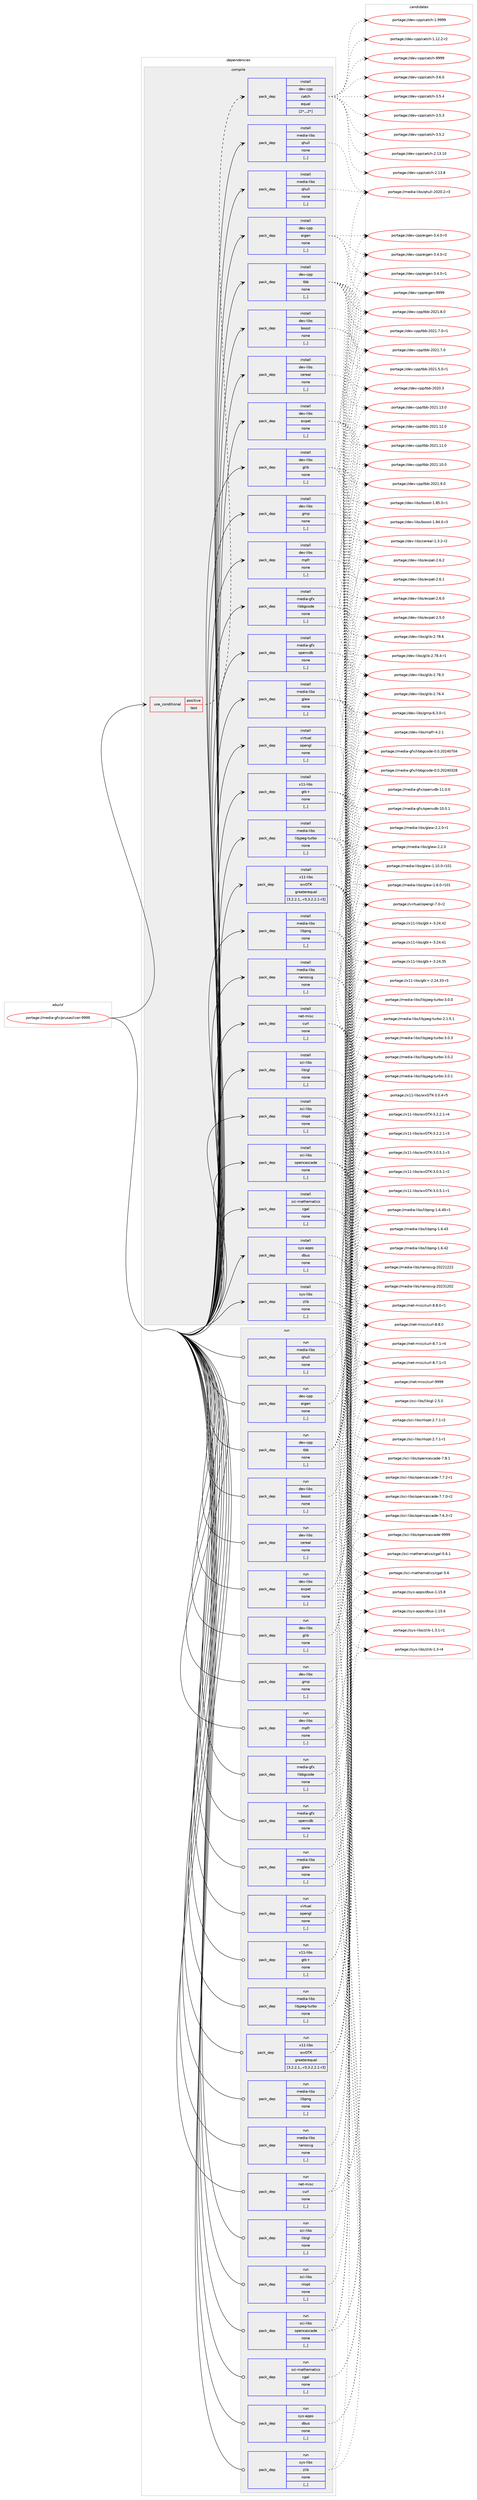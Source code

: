 digraph prolog {

# *************
# Graph options
# *************

newrank=true;
concentrate=true;
compound=true;
graph [rankdir=LR,fontname=Helvetica,fontsize=10,ranksep=1.5];#, ranksep=2.5, nodesep=0.2];
edge  [arrowhead=vee];
node  [fontname=Helvetica,fontsize=10];

# **********
# The ebuild
# **********

subgraph cluster_leftcol {
color=gray;
label=<<i>ebuild</i>>;
id [label="portage://media-gfx/prusaslicer-9999", color=red, width=4, href="../media-gfx/prusaslicer-9999.svg"];
}

# ****************
# The dependencies
# ****************

subgraph cluster_midcol {
color=gray;
label=<<i>dependencies</i>>;
subgraph cluster_compile {
fillcolor="#eeeeee";
style=filled;
label=<<i>compile</i>>;
subgraph cond73781 {
dependency292882 [label=<<TABLE BORDER="0" CELLBORDER="1" CELLSPACING="0" CELLPADDING="4"><TR><TD ROWSPAN="3" CELLPADDING="10">use_conditional</TD></TR><TR><TD>positive</TD></TR><TR><TD>test</TD></TR></TABLE>>, shape=none, color=red];
subgraph pack216727 {
dependency292883 [label=<<TABLE BORDER="0" CELLBORDER="1" CELLSPACING="0" CELLPADDING="4" WIDTH="220"><TR><TD ROWSPAN="6" CELLPADDING="30">pack_dep</TD></TR><TR><TD WIDTH="110">install</TD></TR><TR><TD>dev-cpp</TD></TR><TR><TD>catch</TD></TR><TR><TD>equal</TD></TR><TR><TD>[2*,,,2*]</TD></TR></TABLE>>, shape=none, color=blue];
}
dependency292882:e -> dependency292883:w [weight=20,style="dashed",arrowhead="vee"];
}
id:e -> dependency292882:w [weight=20,style="solid",arrowhead="vee"];
subgraph pack216728 {
dependency292884 [label=<<TABLE BORDER="0" CELLBORDER="1" CELLSPACING="0" CELLPADDING="4" WIDTH="220"><TR><TD ROWSPAN="6" CELLPADDING="30">pack_dep</TD></TR><TR><TD WIDTH="110">install</TD></TR><TR><TD>dev-cpp</TD></TR><TR><TD>eigen</TD></TR><TR><TD>none</TD></TR><TR><TD>[,,]</TD></TR></TABLE>>, shape=none, color=blue];
}
id:e -> dependency292884:w [weight=20,style="solid",arrowhead="vee"];
subgraph pack216729 {
dependency292885 [label=<<TABLE BORDER="0" CELLBORDER="1" CELLSPACING="0" CELLPADDING="4" WIDTH="220"><TR><TD ROWSPAN="6" CELLPADDING="30">pack_dep</TD></TR><TR><TD WIDTH="110">install</TD></TR><TR><TD>dev-cpp</TD></TR><TR><TD>tbb</TD></TR><TR><TD>none</TD></TR><TR><TD>[,,]</TD></TR></TABLE>>, shape=none, color=blue];
}
id:e -> dependency292885:w [weight=20,style="solid",arrowhead="vee"];
subgraph pack216730 {
dependency292886 [label=<<TABLE BORDER="0" CELLBORDER="1" CELLSPACING="0" CELLPADDING="4" WIDTH="220"><TR><TD ROWSPAN="6" CELLPADDING="30">pack_dep</TD></TR><TR><TD WIDTH="110">install</TD></TR><TR><TD>dev-libs</TD></TR><TR><TD>boost</TD></TR><TR><TD>none</TD></TR><TR><TD>[,,]</TD></TR></TABLE>>, shape=none, color=blue];
}
id:e -> dependency292886:w [weight=20,style="solid",arrowhead="vee"];
subgraph pack216731 {
dependency292887 [label=<<TABLE BORDER="0" CELLBORDER="1" CELLSPACING="0" CELLPADDING="4" WIDTH="220"><TR><TD ROWSPAN="6" CELLPADDING="30">pack_dep</TD></TR><TR><TD WIDTH="110">install</TD></TR><TR><TD>dev-libs</TD></TR><TR><TD>cereal</TD></TR><TR><TD>none</TD></TR><TR><TD>[,,]</TD></TR></TABLE>>, shape=none, color=blue];
}
id:e -> dependency292887:w [weight=20,style="solid",arrowhead="vee"];
subgraph pack216732 {
dependency292888 [label=<<TABLE BORDER="0" CELLBORDER="1" CELLSPACING="0" CELLPADDING="4" WIDTH="220"><TR><TD ROWSPAN="6" CELLPADDING="30">pack_dep</TD></TR><TR><TD WIDTH="110">install</TD></TR><TR><TD>dev-libs</TD></TR><TR><TD>expat</TD></TR><TR><TD>none</TD></TR><TR><TD>[,,]</TD></TR></TABLE>>, shape=none, color=blue];
}
id:e -> dependency292888:w [weight=20,style="solid",arrowhead="vee"];
subgraph pack216733 {
dependency292889 [label=<<TABLE BORDER="0" CELLBORDER="1" CELLSPACING="0" CELLPADDING="4" WIDTH="220"><TR><TD ROWSPAN="6" CELLPADDING="30">pack_dep</TD></TR><TR><TD WIDTH="110">install</TD></TR><TR><TD>dev-libs</TD></TR><TR><TD>glib</TD></TR><TR><TD>none</TD></TR><TR><TD>[,,]</TD></TR></TABLE>>, shape=none, color=blue];
}
id:e -> dependency292889:w [weight=20,style="solid",arrowhead="vee"];
subgraph pack216734 {
dependency292890 [label=<<TABLE BORDER="0" CELLBORDER="1" CELLSPACING="0" CELLPADDING="4" WIDTH="220"><TR><TD ROWSPAN="6" CELLPADDING="30">pack_dep</TD></TR><TR><TD WIDTH="110">install</TD></TR><TR><TD>dev-libs</TD></TR><TR><TD>gmp</TD></TR><TR><TD>none</TD></TR><TR><TD>[,,]</TD></TR></TABLE>>, shape=none, color=blue];
}
id:e -> dependency292890:w [weight=20,style="solid",arrowhead="vee"];
subgraph pack216735 {
dependency292891 [label=<<TABLE BORDER="0" CELLBORDER="1" CELLSPACING="0" CELLPADDING="4" WIDTH="220"><TR><TD ROWSPAN="6" CELLPADDING="30">pack_dep</TD></TR><TR><TD WIDTH="110">install</TD></TR><TR><TD>dev-libs</TD></TR><TR><TD>mpfr</TD></TR><TR><TD>none</TD></TR><TR><TD>[,,]</TD></TR></TABLE>>, shape=none, color=blue];
}
id:e -> dependency292891:w [weight=20,style="solid",arrowhead="vee"];
subgraph pack216736 {
dependency292892 [label=<<TABLE BORDER="0" CELLBORDER="1" CELLSPACING="0" CELLPADDING="4" WIDTH="220"><TR><TD ROWSPAN="6" CELLPADDING="30">pack_dep</TD></TR><TR><TD WIDTH="110">install</TD></TR><TR><TD>media-gfx</TD></TR><TR><TD>libbgcode</TD></TR><TR><TD>none</TD></TR><TR><TD>[,,]</TD></TR></TABLE>>, shape=none, color=blue];
}
id:e -> dependency292892:w [weight=20,style="solid",arrowhead="vee"];
subgraph pack216737 {
dependency292893 [label=<<TABLE BORDER="0" CELLBORDER="1" CELLSPACING="0" CELLPADDING="4" WIDTH="220"><TR><TD ROWSPAN="6" CELLPADDING="30">pack_dep</TD></TR><TR><TD WIDTH="110">install</TD></TR><TR><TD>media-gfx</TD></TR><TR><TD>openvdb</TD></TR><TR><TD>none</TD></TR><TR><TD>[,,]</TD></TR></TABLE>>, shape=none, color=blue];
}
id:e -> dependency292893:w [weight=20,style="solid",arrowhead="vee"];
subgraph pack216738 {
dependency292894 [label=<<TABLE BORDER="0" CELLBORDER="1" CELLSPACING="0" CELLPADDING="4" WIDTH="220"><TR><TD ROWSPAN="6" CELLPADDING="30">pack_dep</TD></TR><TR><TD WIDTH="110">install</TD></TR><TR><TD>media-libs</TD></TR><TR><TD>glew</TD></TR><TR><TD>none</TD></TR><TR><TD>[,,]</TD></TR></TABLE>>, shape=none, color=blue];
}
id:e -> dependency292894:w [weight=20,style="solid",arrowhead="vee"];
subgraph pack216739 {
dependency292895 [label=<<TABLE BORDER="0" CELLBORDER="1" CELLSPACING="0" CELLPADDING="4" WIDTH="220"><TR><TD ROWSPAN="6" CELLPADDING="30">pack_dep</TD></TR><TR><TD WIDTH="110">install</TD></TR><TR><TD>media-libs</TD></TR><TR><TD>libjpeg-turbo</TD></TR><TR><TD>none</TD></TR><TR><TD>[,,]</TD></TR></TABLE>>, shape=none, color=blue];
}
id:e -> dependency292895:w [weight=20,style="solid",arrowhead="vee"];
subgraph pack216740 {
dependency292896 [label=<<TABLE BORDER="0" CELLBORDER="1" CELLSPACING="0" CELLPADDING="4" WIDTH="220"><TR><TD ROWSPAN="6" CELLPADDING="30">pack_dep</TD></TR><TR><TD WIDTH="110">install</TD></TR><TR><TD>media-libs</TD></TR><TR><TD>libpng</TD></TR><TR><TD>none</TD></TR><TR><TD>[,,]</TD></TR></TABLE>>, shape=none, color=blue];
}
id:e -> dependency292896:w [weight=20,style="solid",arrowhead="vee"];
subgraph pack216741 {
dependency292897 [label=<<TABLE BORDER="0" CELLBORDER="1" CELLSPACING="0" CELLPADDING="4" WIDTH="220"><TR><TD ROWSPAN="6" CELLPADDING="30">pack_dep</TD></TR><TR><TD WIDTH="110">install</TD></TR><TR><TD>media-libs</TD></TR><TR><TD>nanosvg</TD></TR><TR><TD>none</TD></TR><TR><TD>[,,]</TD></TR></TABLE>>, shape=none, color=blue];
}
id:e -> dependency292897:w [weight=20,style="solid",arrowhead="vee"];
subgraph pack216742 {
dependency292898 [label=<<TABLE BORDER="0" CELLBORDER="1" CELLSPACING="0" CELLPADDING="4" WIDTH="220"><TR><TD ROWSPAN="6" CELLPADDING="30">pack_dep</TD></TR><TR><TD WIDTH="110">install</TD></TR><TR><TD>media-libs</TD></TR><TR><TD>qhull</TD></TR><TR><TD>none</TD></TR><TR><TD>[,,]</TD></TR></TABLE>>, shape=none, color=blue];
}
id:e -> dependency292898:w [weight=20,style="solid",arrowhead="vee"];
subgraph pack216743 {
dependency292899 [label=<<TABLE BORDER="0" CELLBORDER="1" CELLSPACING="0" CELLPADDING="4" WIDTH="220"><TR><TD ROWSPAN="6" CELLPADDING="30">pack_dep</TD></TR><TR><TD WIDTH="110">install</TD></TR><TR><TD>media-libs</TD></TR><TR><TD>qhull</TD></TR><TR><TD>none</TD></TR><TR><TD>[,,]</TD></TR></TABLE>>, shape=none, color=blue];
}
id:e -> dependency292899:w [weight=20,style="solid",arrowhead="vee"];
subgraph pack216744 {
dependency292900 [label=<<TABLE BORDER="0" CELLBORDER="1" CELLSPACING="0" CELLPADDING="4" WIDTH="220"><TR><TD ROWSPAN="6" CELLPADDING="30">pack_dep</TD></TR><TR><TD WIDTH="110">install</TD></TR><TR><TD>net-misc</TD></TR><TR><TD>curl</TD></TR><TR><TD>none</TD></TR><TR><TD>[,,]</TD></TR></TABLE>>, shape=none, color=blue];
}
id:e -> dependency292900:w [weight=20,style="solid",arrowhead="vee"];
subgraph pack216745 {
dependency292901 [label=<<TABLE BORDER="0" CELLBORDER="1" CELLSPACING="0" CELLPADDING="4" WIDTH="220"><TR><TD ROWSPAN="6" CELLPADDING="30">pack_dep</TD></TR><TR><TD WIDTH="110">install</TD></TR><TR><TD>sci-libs</TD></TR><TR><TD>libigl</TD></TR><TR><TD>none</TD></TR><TR><TD>[,,]</TD></TR></TABLE>>, shape=none, color=blue];
}
id:e -> dependency292901:w [weight=20,style="solid",arrowhead="vee"];
subgraph pack216746 {
dependency292902 [label=<<TABLE BORDER="0" CELLBORDER="1" CELLSPACING="0" CELLPADDING="4" WIDTH="220"><TR><TD ROWSPAN="6" CELLPADDING="30">pack_dep</TD></TR><TR><TD WIDTH="110">install</TD></TR><TR><TD>sci-libs</TD></TR><TR><TD>nlopt</TD></TR><TR><TD>none</TD></TR><TR><TD>[,,]</TD></TR></TABLE>>, shape=none, color=blue];
}
id:e -> dependency292902:w [weight=20,style="solid",arrowhead="vee"];
subgraph pack216747 {
dependency292903 [label=<<TABLE BORDER="0" CELLBORDER="1" CELLSPACING="0" CELLPADDING="4" WIDTH="220"><TR><TD ROWSPAN="6" CELLPADDING="30">pack_dep</TD></TR><TR><TD WIDTH="110">install</TD></TR><TR><TD>sci-libs</TD></TR><TR><TD>opencascade</TD></TR><TR><TD>none</TD></TR><TR><TD>[,,]</TD></TR></TABLE>>, shape=none, color=blue];
}
id:e -> dependency292903:w [weight=20,style="solid",arrowhead="vee"];
subgraph pack216748 {
dependency292904 [label=<<TABLE BORDER="0" CELLBORDER="1" CELLSPACING="0" CELLPADDING="4" WIDTH="220"><TR><TD ROWSPAN="6" CELLPADDING="30">pack_dep</TD></TR><TR><TD WIDTH="110">install</TD></TR><TR><TD>sci-mathematics</TD></TR><TR><TD>cgal</TD></TR><TR><TD>none</TD></TR><TR><TD>[,,]</TD></TR></TABLE>>, shape=none, color=blue];
}
id:e -> dependency292904:w [weight=20,style="solid",arrowhead="vee"];
subgraph pack216749 {
dependency292905 [label=<<TABLE BORDER="0" CELLBORDER="1" CELLSPACING="0" CELLPADDING="4" WIDTH="220"><TR><TD ROWSPAN="6" CELLPADDING="30">pack_dep</TD></TR><TR><TD WIDTH="110">install</TD></TR><TR><TD>sys-apps</TD></TR><TR><TD>dbus</TD></TR><TR><TD>none</TD></TR><TR><TD>[,,]</TD></TR></TABLE>>, shape=none, color=blue];
}
id:e -> dependency292905:w [weight=20,style="solid",arrowhead="vee"];
subgraph pack216750 {
dependency292906 [label=<<TABLE BORDER="0" CELLBORDER="1" CELLSPACING="0" CELLPADDING="4" WIDTH="220"><TR><TD ROWSPAN="6" CELLPADDING="30">pack_dep</TD></TR><TR><TD WIDTH="110">install</TD></TR><TR><TD>sys-libs</TD></TR><TR><TD>zlib</TD></TR><TR><TD>none</TD></TR><TR><TD>[,,]</TD></TR></TABLE>>, shape=none, color=blue];
}
id:e -> dependency292906:w [weight=20,style="solid",arrowhead="vee"];
subgraph pack216751 {
dependency292907 [label=<<TABLE BORDER="0" CELLBORDER="1" CELLSPACING="0" CELLPADDING="4" WIDTH="220"><TR><TD ROWSPAN="6" CELLPADDING="30">pack_dep</TD></TR><TR><TD WIDTH="110">install</TD></TR><TR><TD>virtual</TD></TR><TR><TD>opengl</TD></TR><TR><TD>none</TD></TR><TR><TD>[,,]</TD></TR></TABLE>>, shape=none, color=blue];
}
id:e -> dependency292907:w [weight=20,style="solid",arrowhead="vee"];
subgraph pack216752 {
dependency292908 [label=<<TABLE BORDER="0" CELLBORDER="1" CELLSPACING="0" CELLPADDING="4" WIDTH="220"><TR><TD ROWSPAN="6" CELLPADDING="30">pack_dep</TD></TR><TR><TD WIDTH="110">install</TD></TR><TR><TD>x11-libs</TD></TR><TR><TD>gtk+</TD></TR><TR><TD>none</TD></TR><TR><TD>[,,]</TD></TR></TABLE>>, shape=none, color=blue];
}
id:e -> dependency292908:w [weight=20,style="solid",arrowhead="vee"];
subgraph pack216753 {
dependency292909 [label=<<TABLE BORDER="0" CELLBORDER="1" CELLSPACING="0" CELLPADDING="4" WIDTH="220"><TR><TD ROWSPAN="6" CELLPADDING="30">pack_dep</TD></TR><TR><TD WIDTH="110">install</TD></TR><TR><TD>x11-libs</TD></TR><TR><TD>wxGTK</TD></TR><TR><TD>greaterequal</TD></TR><TR><TD>[3.2.2.1,,-r3,3.2.2.1-r3]</TD></TR></TABLE>>, shape=none, color=blue];
}
id:e -> dependency292909:w [weight=20,style="solid",arrowhead="vee"];
}
subgraph cluster_compileandrun {
fillcolor="#eeeeee";
style=filled;
label=<<i>compile and run</i>>;
}
subgraph cluster_run {
fillcolor="#eeeeee";
style=filled;
label=<<i>run</i>>;
subgraph pack216754 {
dependency292910 [label=<<TABLE BORDER="0" CELLBORDER="1" CELLSPACING="0" CELLPADDING="4" WIDTH="220"><TR><TD ROWSPAN="6" CELLPADDING="30">pack_dep</TD></TR><TR><TD WIDTH="110">run</TD></TR><TR><TD>dev-cpp</TD></TR><TR><TD>eigen</TD></TR><TR><TD>none</TD></TR><TR><TD>[,,]</TD></TR></TABLE>>, shape=none, color=blue];
}
id:e -> dependency292910:w [weight=20,style="solid",arrowhead="odot"];
subgraph pack216755 {
dependency292911 [label=<<TABLE BORDER="0" CELLBORDER="1" CELLSPACING="0" CELLPADDING="4" WIDTH="220"><TR><TD ROWSPAN="6" CELLPADDING="30">pack_dep</TD></TR><TR><TD WIDTH="110">run</TD></TR><TR><TD>dev-cpp</TD></TR><TR><TD>tbb</TD></TR><TR><TD>none</TD></TR><TR><TD>[,,]</TD></TR></TABLE>>, shape=none, color=blue];
}
id:e -> dependency292911:w [weight=20,style="solid",arrowhead="odot"];
subgraph pack216756 {
dependency292912 [label=<<TABLE BORDER="0" CELLBORDER="1" CELLSPACING="0" CELLPADDING="4" WIDTH="220"><TR><TD ROWSPAN="6" CELLPADDING="30">pack_dep</TD></TR><TR><TD WIDTH="110">run</TD></TR><TR><TD>dev-libs</TD></TR><TR><TD>boost</TD></TR><TR><TD>none</TD></TR><TR><TD>[,,]</TD></TR></TABLE>>, shape=none, color=blue];
}
id:e -> dependency292912:w [weight=20,style="solid",arrowhead="odot"];
subgraph pack216757 {
dependency292913 [label=<<TABLE BORDER="0" CELLBORDER="1" CELLSPACING="0" CELLPADDING="4" WIDTH="220"><TR><TD ROWSPAN="6" CELLPADDING="30">pack_dep</TD></TR><TR><TD WIDTH="110">run</TD></TR><TR><TD>dev-libs</TD></TR><TR><TD>cereal</TD></TR><TR><TD>none</TD></TR><TR><TD>[,,]</TD></TR></TABLE>>, shape=none, color=blue];
}
id:e -> dependency292913:w [weight=20,style="solid",arrowhead="odot"];
subgraph pack216758 {
dependency292914 [label=<<TABLE BORDER="0" CELLBORDER="1" CELLSPACING="0" CELLPADDING="4" WIDTH="220"><TR><TD ROWSPAN="6" CELLPADDING="30">pack_dep</TD></TR><TR><TD WIDTH="110">run</TD></TR><TR><TD>dev-libs</TD></TR><TR><TD>expat</TD></TR><TR><TD>none</TD></TR><TR><TD>[,,]</TD></TR></TABLE>>, shape=none, color=blue];
}
id:e -> dependency292914:w [weight=20,style="solid",arrowhead="odot"];
subgraph pack216759 {
dependency292915 [label=<<TABLE BORDER="0" CELLBORDER="1" CELLSPACING="0" CELLPADDING="4" WIDTH="220"><TR><TD ROWSPAN="6" CELLPADDING="30">pack_dep</TD></TR><TR><TD WIDTH="110">run</TD></TR><TR><TD>dev-libs</TD></TR><TR><TD>glib</TD></TR><TR><TD>none</TD></TR><TR><TD>[,,]</TD></TR></TABLE>>, shape=none, color=blue];
}
id:e -> dependency292915:w [weight=20,style="solid",arrowhead="odot"];
subgraph pack216760 {
dependency292916 [label=<<TABLE BORDER="0" CELLBORDER="1" CELLSPACING="0" CELLPADDING="4" WIDTH="220"><TR><TD ROWSPAN="6" CELLPADDING="30">pack_dep</TD></TR><TR><TD WIDTH="110">run</TD></TR><TR><TD>dev-libs</TD></TR><TR><TD>gmp</TD></TR><TR><TD>none</TD></TR><TR><TD>[,,]</TD></TR></TABLE>>, shape=none, color=blue];
}
id:e -> dependency292916:w [weight=20,style="solid",arrowhead="odot"];
subgraph pack216761 {
dependency292917 [label=<<TABLE BORDER="0" CELLBORDER="1" CELLSPACING="0" CELLPADDING="4" WIDTH="220"><TR><TD ROWSPAN="6" CELLPADDING="30">pack_dep</TD></TR><TR><TD WIDTH="110">run</TD></TR><TR><TD>dev-libs</TD></TR><TR><TD>mpfr</TD></TR><TR><TD>none</TD></TR><TR><TD>[,,]</TD></TR></TABLE>>, shape=none, color=blue];
}
id:e -> dependency292917:w [weight=20,style="solid",arrowhead="odot"];
subgraph pack216762 {
dependency292918 [label=<<TABLE BORDER="0" CELLBORDER="1" CELLSPACING="0" CELLPADDING="4" WIDTH="220"><TR><TD ROWSPAN="6" CELLPADDING="30">pack_dep</TD></TR><TR><TD WIDTH="110">run</TD></TR><TR><TD>media-gfx</TD></TR><TR><TD>libbgcode</TD></TR><TR><TD>none</TD></TR><TR><TD>[,,]</TD></TR></TABLE>>, shape=none, color=blue];
}
id:e -> dependency292918:w [weight=20,style="solid",arrowhead="odot"];
subgraph pack216763 {
dependency292919 [label=<<TABLE BORDER="0" CELLBORDER="1" CELLSPACING="0" CELLPADDING="4" WIDTH="220"><TR><TD ROWSPAN="6" CELLPADDING="30">pack_dep</TD></TR><TR><TD WIDTH="110">run</TD></TR><TR><TD>media-gfx</TD></TR><TR><TD>openvdb</TD></TR><TR><TD>none</TD></TR><TR><TD>[,,]</TD></TR></TABLE>>, shape=none, color=blue];
}
id:e -> dependency292919:w [weight=20,style="solid",arrowhead="odot"];
subgraph pack216764 {
dependency292920 [label=<<TABLE BORDER="0" CELLBORDER="1" CELLSPACING="0" CELLPADDING="4" WIDTH="220"><TR><TD ROWSPAN="6" CELLPADDING="30">pack_dep</TD></TR><TR><TD WIDTH="110">run</TD></TR><TR><TD>media-libs</TD></TR><TR><TD>glew</TD></TR><TR><TD>none</TD></TR><TR><TD>[,,]</TD></TR></TABLE>>, shape=none, color=blue];
}
id:e -> dependency292920:w [weight=20,style="solid",arrowhead="odot"];
subgraph pack216765 {
dependency292921 [label=<<TABLE BORDER="0" CELLBORDER="1" CELLSPACING="0" CELLPADDING="4" WIDTH="220"><TR><TD ROWSPAN="6" CELLPADDING="30">pack_dep</TD></TR><TR><TD WIDTH="110">run</TD></TR><TR><TD>media-libs</TD></TR><TR><TD>libjpeg-turbo</TD></TR><TR><TD>none</TD></TR><TR><TD>[,,]</TD></TR></TABLE>>, shape=none, color=blue];
}
id:e -> dependency292921:w [weight=20,style="solid",arrowhead="odot"];
subgraph pack216766 {
dependency292922 [label=<<TABLE BORDER="0" CELLBORDER="1" CELLSPACING="0" CELLPADDING="4" WIDTH="220"><TR><TD ROWSPAN="6" CELLPADDING="30">pack_dep</TD></TR><TR><TD WIDTH="110">run</TD></TR><TR><TD>media-libs</TD></TR><TR><TD>libpng</TD></TR><TR><TD>none</TD></TR><TR><TD>[,,]</TD></TR></TABLE>>, shape=none, color=blue];
}
id:e -> dependency292922:w [weight=20,style="solid",arrowhead="odot"];
subgraph pack216767 {
dependency292923 [label=<<TABLE BORDER="0" CELLBORDER="1" CELLSPACING="0" CELLPADDING="4" WIDTH="220"><TR><TD ROWSPAN="6" CELLPADDING="30">pack_dep</TD></TR><TR><TD WIDTH="110">run</TD></TR><TR><TD>media-libs</TD></TR><TR><TD>nanosvg</TD></TR><TR><TD>none</TD></TR><TR><TD>[,,]</TD></TR></TABLE>>, shape=none, color=blue];
}
id:e -> dependency292923:w [weight=20,style="solid",arrowhead="odot"];
subgraph pack216768 {
dependency292924 [label=<<TABLE BORDER="0" CELLBORDER="1" CELLSPACING="0" CELLPADDING="4" WIDTH="220"><TR><TD ROWSPAN="6" CELLPADDING="30">pack_dep</TD></TR><TR><TD WIDTH="110">run</TD></TR><TR><TD>media-libs</TD></TR><TR><TD>qhull</TD></TR><TR><TD>none</TD></TR><TR><TD>[,,]</TD></TR></TABLE>>, shape=none, color=blue];
}
id:e -> dependency292924:w [weight=20,style="solid",arrowhead="odot"];
subgraph pack216769 {
dependency292925 [label=<<TABLE BORDER="0" CELLBORDER="1" CELLSPACING="0" CELLPADDING="4" WIDTH="220"><TR><TD ROWSPAN="6" CELLPADDING="30">pack_dep</TD></TR><TR><TD WIDTH="110">run</TD></TR><TR><TD>net-misc</TD></TR><TR><TD>curl</TD></TR><TR><TD>none</TD></TR><TR><TD>[,,]</TD></TR></TABLE>>, shape=none, color=blue];
}
id:e -> dependency292925:w [weight=20,style="solid",arrowhead="odot"];
subgraph pack216770 {
dependency292926 [label=<<TABLE BORDER="0" CELLBORDER="1" CELLSPACING="0" CELLPADDING="4" WIDTH="220"><TR><TD ROWSPAN="6" CELLPADDING="30">pack_dep</TD></TR><TR><TD WIDTH="110">run</TD></TR><TR><TD>sci-libs</TD></TR><TR><TD>libigl</TD></TR><TR><TD>none</TD></TR><TR><TD>[,,]</TD></TR></TABLE>>, shape=none, color=blue];
}
id:e -> dependency292926:w [weight=20,style="solid",arrowhead="odot"];
subgraph pack216771 {
dependency292927 [label=<<TABLE BORDER="0" CELLBORDER="1" CELLSPACING="0" CELLPADDING="4" WIDTH="220"><TR><TD ROWSPAN="6" CELLPADDING="30">pack_dep</TD></TR><TR><TD WIDTH="110">run</TD></TR><TR><TD>sci-libs</TD></TR><TR><TD>nlopt</TD></TR><TR><TD>none</TD></TR><TR><TD>[,,]</TD></TR></TABLE>>, shape=none, color=blue];
}
id:e -> dependency292927:w [weight=20,style="solid",arrowhead="odot"];
subgraph pack216772 {
dependency292928 [label=<<TABLE BORDER="0" CELLBORDER="1" CELLSPACING="0" CELLPADDING="4" WIDTH="220"><TR><TD ROWSPAN="6" CELLPADDING="30">pack_dep</TD></TR><TR><TD WIDTH="110">run</TD></TR><TR><TD>sci-libs</TD></TR><TR><TD>opencascade</TD></TR><TR><TD>none</TD></TR><TR><TD>[,,]</TD></TR></TABLE>>, shape=none, color=blue];
}
id:e -> dependency292928:w [weight=20,style="solid",arrowhead="odot"];
subgraph pack216773 {
dependency292929 [label=<<TABLE BORDER="0" CELLBORDER="1" CELLSPACING="0" CELLPADDING="4" WIDTH="220"><TR><TD ROWSPAN="6" CELLPADDING="30">pack_dep</TD></TR><TR><TD WIDTH="110">run</TD></TR><TR><TD>sci-mathematics</TD></TR><TR><TD>cgal</TD></TR><TR><TD>none</TD></TR><TR><TD>[,,]</TD></TR></TABLE>>, shape=none, color=blue];
}
id:e -> dependency292929:w [weight=20,style="solid",arrowhead="odot"];
subgraph pack216774 {
dependency292930 [label=<<TABLE BORDER="0" CELLBORDER="1" CELLSPACING="0" CELLPADDING="4" WIDTH="220"><TR><TD ROWSPAN="6" CELLPADDING="30">pack_dep</TD></TR><TR><TD WIDTH="110">run</TD></TR><TR><TD>sys-apps</TD></TR><TR><TD>dbus</TD></TR><TR><TD>none</TD></TR><TR><TD>[,,]</TD></TR></TABLE>>, shape=none, color=blue];
}
id:e -> dependency292930:w [weight=20,style="solid",arrowhead="odot"];
subgraph pack216775 {
dependency292931 [label=<<TABLE BORDER="0" CELLBORDER="1" CELLSPACING="0" CELLPADDING="4" WIDTH="220"><TR><TD ROWSPAN="6" CELLPADDING="30">pack_dep</TD></TR><TR><TD WIDTH="110">run</TD></TR><TR><TD>sys-libs</TD></TR><TR><TD>zlib</TD></TR><TR><TD>none</TD></TR><TR><TD>[,,]</TD></TR></TABLE>>, shape=none, color=blue];
}
id:e -> dependency292931:w [weight=20,style="solid",arrowhead="odot"];
subgraph pack216776 {
dependency292932 [label=<<TABLE BORDER="0" CELLBORDER="1" CELLSPACING="0" CELLPADDING="4" WIDTH="220"><TR><TD ROWSPAN="6" CELLPADDING="30">pack_dep</TD></TR><TR><TD WIDTH="110">run</TD></TR><TR><TD>virtual</TD></TR><TR><TD>opengl</TD></TR><TR><TD>none</TD></TR><TR><TD>[,,]</TD></TR></TABLE>>, shape=none, color=blue];
}
id:e -> dependency292932:w [weight=20,style="solid",arrowhead="odot"];
subgraph pack216777 {
dependency292933 [label=<<TABLE BORDER="0" CELLBORDER="1" CELLSPACING="0" CELLPADDING="4" WIDTH="220"><TR><TD ROWSPAN="6" CELLPADDING="30">pack_dep</TD></TR><TR><TD WIDTH="110">run</TD></TR><TR><TD>x11-libs</TD></TR><TR><TD>gtk+</TD></TR><TR><TD>none</TD></TR><TR><TD>[,,]</TD></TR></TABLE>>, shape=none, color=blue];
}
id:e -> dependency292933:w [weight=20,style="solid",arrowhead="odot"];
subgraph pack216778 {
dependency292934 [label=<<TABLE BORDER="0" CELLBORDER="1" CELLSPACING="0" CELLPADDING="4" WIDTH="220"><TR><TD ROWSPAN="6" CELLPADDING="30">pack_dep</TD></TR><TR><TD WIDTH="110">run</TD></TR><TR><TD>x11-libs</TD></TR><TR><TD>wxGTK</TD></TR><TR><TD>greaterequal</TD></TR><TR><TD>[3.2.2.1,,-r3,3.2.2.1-r3]</TD></TR></TABLE>>, shape=none, color=blue];
}
id:e -> dependency292934:w [weight=20,style="solid",arrowhead="odot"];
}
}

# **************
# The candidates
# **************

subgraph cluster_choices {
rank=same;
color=gray;
label=<<i>candidates</i>>;

subgraph choice216727 {
color=black;
nodesep=1;
choice1001011184599112112479997116991044557575757 [label="portage://dev-cpp/catch-9999", color=red, width=4,href="../dev-cpp/catch-9999.svg"];
choice100101118459911211247999711699104455146544648 [label="portage://dev-cpp/catch-3.6.0", color=red, width=4,href="../dev-cpp/catch-3.6.0.svg"];
choice100101118459911211247999711699104455146534652 [label="portage://dev-cpp/catch-3.5.4", color=red, width=4,href="../dev-cpp/catch-3.5.4.svg"];
choice100101118459911211247999711699104455146534651 [label="portage://dev-cpp/catch-3.5.3", color=red, width=4,href="../dev-cpp/catch-3.5.3.svg"];
choice100101118459911211247999711699104455146534650 [label="portage://dev-cpp/catch-3.5.2", color=red, width=4,href="../dev-cpp/catch-3.5.2.svg"];
choice1001011184599112112479997116991044550464951464948 [label="portage://dev-cpp/catch-2.13.10", color=red, width=4,href="../dev-cpp/catch-2.13.10.svg"];
choice10010111845991121124799971169910445504649514656 [label="portage://dev-cpp/catch-2.13.8", color=red, width=4,href="../dev-cpp/catch-2.13.8.svg"];
choice10010111845991121124799971169910445494657575757 [label="portage://dev-cpp/catch-1.9999", color=red, width=4,href="../dev-cpp/catch-1.9999.svg"];
choice100101118459911211247999711699104454946495046504511450 [label="portage://dev-cpp/catch-1.12.2-r2", color=red, width=4,href="../dev-cpp/catch-1.12.2-r2.svg"];
dependency292883:e -> choice1001011184599112112479997116991044557575757:w [style=dotted,weight="100"];
dependency292883:e -> choice100101118459911211247999711699104455146544648:w [style=dotted,weight="100"];
dependency292883:e -> choice100101118459911211247999711699104455146534652:w [style=dotted,weight="100"];
dependency292883:e -> choice100101118459911211247999711699104455146534651:w [style=dotted,weight="100"];
dependency292883:e -> choice100101118459911211247999711699104455146534650:w [style=dotted,weight="100"];
dependency292883:e -> choice1001011184599112112479997116991044550464951464948:w [style=dotted,weight="100"];
dependency292883:e -> choice10010111845991121124799971169910445504649514656:w [style=dotted,weight="100"];
dependency292883:e -> choice10010111845991121124799971169910445494657575757:w [style=dotted,weight="100"];
dependency292883:e -> choice100101118459911211247999711699104454946495046504511450:w [style=dotted,weight="100"];
}
subgraph choice216728 {
color=black;
nodesep=1;
choice1001011184599112112471011051031011104557575757 [label="portage://dev-cpp/eigen-9999", color=red, width=4,href="../dev-cpp/eigen-9999.svg"];
choice1001011184599112112471011051031011104551465246484511451 [label="portage://dev-cpp/eigen-3.4.0-r3", color=red, width=4,href="../dev-cpp/eigen-3.4.0-r3.svg"];
choice1001011184599112112471011051031011104551465246484511450 [label="portage://dev-cpp/eigen-3.4.0-r2", color=red, width=4,href="../dev-cpp/eigen-3.4.0-r2.svg"];
choice1001011184599112112471011051031011104551465246484511449 [label="portage://dev-cpp/eigen-3.4.0-r1", color=red, width=4,href="../dev-cpp/eigen-3.4.0-r1.svg"];
dependency292884:e -> choice1001011184599112112471011051031011104557575757:w [style=dotted,weight="100"];
dependency292884:e -> choice1001011184599112112471011051031011104551465246484511451:w [style=dotted,weight="100"];
dependency292884:e -> choice1001011184599112112471011051031011104551465246484511450:w [style=dotted,weight="100"];
dependency292884:e -> choice1001011184599112112471011051031011104551465246484511449:w [style=dotted,weight="100"];
}
subgraph choice216729 {
color=black;
nodesep=1;
choice100101118459911211247116989845504850494649514648 [label="portage://dev-cpp/tbb-2021.13.0", color=red, width=4,href="../dev-cpp/tbb-2021.13.0.svg"];
choice100101118459911211247116989845504850494649504648 [label="portage://dev-cpp/tbb-2021.12.0", color=red, width=4,href="../dev-cpp/tbb-2021.12.0.svg"];
choice100101118459911211247116989845504850494649494648 [label="portage://dev-cpp/tbb-2021.11.0", color=red, width=4,href="../dev-cpp/tbb-2021.11.0.svg"];
choice100101118459911211247116989845504850494649484648 [label="portage://dev-cpp/tbb-2021.10.0", color=red, width=4,href="../dev-cpp/tbb-2021.10.0.svg"];
choice1001011184599112112471169898455048504946574648 [label="portage://dev-cpp/tbb-2021.9.0", color=red, width=4,href="../dev-cpp/tbb-2021.9.0.svg"];
choice1001011184599112112471169898455048504946564648 [label="portage://dev-cpp/tbb-2021.8.0", color=red, width=4,href="../dev-cpp/tbb-2021.8.0.svg"];
choice10010111845991121124711698984550485049465546484511449 [label="portage://dev-cpp/tbb-2021.7.0-r1", color=red, width=4,href="../dev-cpp/tbb-2021.7.0-r1.svg"];
choice1001011184599112112471169898455048504946554648 [label="portage://dev-cpp/tbb-2021.7.0", color=red, width=4,href="../dev-cpp/tbb-2021.7.0.svg"];
choice10010111845991121124711698984550485049465346484511449 [label="portage://dev-cpp/tbb-2021.5.0-r1", color=red, width=4,href="../dev-cpp/tbb-2021.5.0-r1.svg"];
choice100101118459911211247116989845504850484651 [label="portage://dev-cpp/tbb-2020.3", color=red, width=4,href="../dev-cpp/tbb-2020.3.svg"];
dependency292885:e -> choice100101118459911211247116989845504850494649514648:w [style=dotted,weight="100"];
dependency292885:e -> choice100101118459911211247116989845504850494649504648:w [style=dotted,weight="100"];
dependency292885:e -> choice100101118459911211247116989845504850494649494648:w [style=dotted,weight="100"];
dependency292885:e -> choice100101118459911211247116989845504850494649484648:w [style=dotted,weight="100"];
dependency292885:e -> choice1001011184599112112471169898455048504946574648:w [style=dotted,weight="100"];
dependency292885:e -> choice1001011184599112112471169898455048504946564648:w [style=dotted,weight="100"];
dependency292885:e -> choice10010111845991121124711698984550485049465546484511449:w [style=dotted,weight="100"];
dependency292885:e -> choice1001011184599112112471169898455048504946554648:w [style=dotted,weight="100"];
dependency292885:e -> choice10010111845991121124711698984550485049465346484511449:w [style=dotted,weight="100"];
dependency292885:e -> choice100101118459911211247116989845504850484651:w [style=dotted,weight="100"];
}
subgraph choice216730 {
color=black;
nodesep=1;
choice10010111845108105981154798111111115116454946565346484511449 [label="portage://dev-libs/boost-1.85.0-r1", color=red, width=4,href="../dev-libs/boost-1.85.0-r1.svg"];
choice10010111845108105981154798111111115116454946565246484511451 [label="portage://dev-libs/boost-1.84.0-r3", color=red, width=4,href="../dev-libs/boost-1.84.0-r3.svg"];
dependency292886:e -> choice10010111845108105981154798111111115116454946565346484511449:w [style=dotted,weight="100"];
dependency292886:e -> choice10010111845108105981154798111111115116454946565246484511451:w [style=dotted,weight="100"];
}
subgraph choice216731 {
color=black;
nodesep=1;
choice10010111845108105981154799101114101971084549465146504511450 [label="portage://dev-libs/cereal-1.3.2-r2", color=red, width=4,href="../dev-libs/cereal-1.3.2-r2.svg"];
dependency292887:e -> choice10010111845108105981154799101114101971084549465146504511450:w [style=dotted,weight="100"];
}
subgraph choice216732 {
color=black;
nodesep=1;
choice10010111845108105981154710112011297116455046544650 [label="portage://dev-libs/expat-2.6.2", color=red, width=4,href="../dev-libs/expat-2.6.2.svg"];
choice10010111845108105981154710112011297116455046544649 [label="portage://dev-libs/expat-2.6.1", color=red, width=4,href="../dev-libs/expat-2.6.1.svg"];
choice10010111845108105981154710112011297116455046544648 [label="portage://dev-libs/expat-2.6.0", color=red, width=4,href="../dev-libs/expat-2.6.0.svg"];
choice10010111845108105981154710112011297116455046534648 [label="portage://dev-libs/expat-2.5.0", color=red, width=4,href="../dev-libs/expat-2.5.0.svg"];
dependency292888:e -> choice10010111845108105981154710112011297116455046544650:w [style=dotted,weight="100"];
dependency292888:e -> choice10010111845108105981154710112011297116455046544649:w [style=dotted,weight="100"];
dependency292888:e -> choice10010111845108105981154710112011297116455046544648:w [style=dotted,weight="100"];
dependency292888:e -> choice10010111845108105981154710112011297116455046534648:w [style=dotted,weight="100"];
}
subgraph choice216733 {
color=black;
nodesep=1;
choice1001011184510810598115471031081059845504655564654 [label="portage://dev-libs/glib-2.78.6", color=red, width=4,href="../dev-libs/glib-2.78.6.svg"];
choice10010111845108105981154710310810598455046555646524511449 [label="portage://dev-libs/glib-2.78.4-r1", color=red, width=4,href="../dev-libs/glib-2.78.4-r1.svg"];
choice1001011184510810598115471031081059845504655564651 [label="portage://dev-libs/glib-2.78.3", color=red, width=4,href="../dev-libs/glib-2.78.3.svg"];
choice1001011184510810598115471031081059845504655544652 [label="portage://dev-libs/glib-2.76.4", color=red, width=4,href="../dev-libs/glib-2.76.4.svg"];
dependency292889:e -> choice1001011184510810598115471031081059845504655564654:w [style=dotted,weight="100"];
dependency292889:e -> choice10010111845108105981154710310810598455046555646524511449:w [style=dotted,weight="100"];
dependency292889:e -> choice1001011184510810598115471031081059845504655564651:w [style=dotted,weight="100"];
dependency292889:e -> choice1001011184510810598115471031081059845504655544652:w [style=dotted,weight="100"];
}
subgraph choice216734 {
color=black;
nodesep=1;
choice1001011184510810598115471031091124554465146484511449 [label="portage://dev-libs/gmp-6.3.0-r1", color=red, width=4,href="../dev-libs/gmp-6.3.0-r1.svg"];
dependency292890:e -> choice1001011184510810598115471031091124554465146484511449:w [style=dotted,weight="100"];
}
subgraph choice216735 {
color=black;
nodesep=1;
choice100101118451081059811547109112102114455246504649 [label="portage://dev-libs/mpfr-4.2.1", color=red, width=4,href="../dev-libs/mpfr-4.2.1.svg"];
dependency292891:e -> choice100101118451081059811547109112102114455246504649:w [style=dotted,weight="100"];
}
subgraph choice216736 {
color=black;
nodesep=1;
choice10910110010597451031021204710810598981039911110010145484648465048505248554852 [label="portage://media-gfx/libbgcode-0.0.20240704", color=red, width=4,href="../media-gfx/libbgcode-0.0.20240704.svg"];
choice10910110010597451031021204710810598981039911110010145484648465048505248515056 [label="portage://media-gfx/libbgcode-0.0.20240328", color=red, width=4,href="../media-gfx/libbgcode-0.0.20240328.svg"];
dependency292892:e -> choice10910110010597451031021204710810598981039911110010145484648465048505248554852:w [style=dotted,weight="100"];
dependency292892:e -> choice10910110010597451031021204710810598981039911110010145484648465048505248515056:w [style=dotted,weight="100"];
}
subgraph choice216737 {
color=black;
nodesep=1;
choice1091011001059745103102120471111121011101181009845494946484648 [label="portage://media-gfx/openvdb-11.0.0", color=red, width=4,href="../media-gfx/openvdb-11.0.0.svg"];
choice1091011001059745103102120471111121011101181009845494846484649 [label="portage://media-gfx/openvdb-10.0.1", color=red, width=4,href="../media-gfx/openvdb-10.0.1.svg"];
dependency292893:e -> choice1091011001059745103102120471111121011101181009845494946484648:w [style=dotted,weight="100"];
dependency292893:e -> choice1091011001059745103102120471111121011101181009845494846484649:w [style=dotted,weight="100"];
}
subgraph choice216738 {
color=black;
nodesep=1;
choice109101100105974510810598115471031081011194550465046484511449 [label="portage://media-libs/glew-2.2.0-r1", color=red, width=4,href="../media-libs/glew-2.2.0-r1.svg"];
choice10910110010597451081059811547103108101119455046504648 [label="portage://media-libs/glew-2.2.0", color=red, width=4,href="../media-libs/glew-2.2.0.svg"];
choice109101100105974510810598115471031081011194549464948464845114494849 [label="portage://media-libs/glew-1.10.0-r101", color=red, width=4,href="../media-libs/glew-1.10.0-r101.svg"];
choice1091011001059745108105981154710310810111945494654464845114494849 [label="portage://media-libs/glew-1.6.0-r101", color=red, width=4,href="../media-libs/glew-1.6.0-r101.svg"];
dependency292894:e -> choice109101100105974510810598115471031081011194550465046484511449:w [style=dotted,weight="100"];
dependency292894:e -> choice10910110010597451081059811547103108101119455046504648:w [style=dotted,weight="100"];
dependency292894:e -> choice109101100105974510810598115471031081011194549464948464845114494849:w [style=dotted,weight="100"];
dependency292894:e -> choice1091011001059745108105981154710310810111945494654464845114494849:w [style=dotted,weight="100"];
}
subgraph choice216739 {
color=black;
nodesep=1;
choice10910110010597451081059811547108105981061121011034511611711498111455146484651 [label="portage://media-libs/libjpeg-turbo-3.0.3", color=red, width=4,href="../media-libs/libjpeg-turbo-3.0.3.svg"];
choice10910110010597451081059811547108105981061121011034511611711498111455146484650 [label="portage://media-libs/libjpeg-turbo-3.0.2", color=red, width=4,href="../media-libs/libjpeg-turbo-3.0.2.svg"];
choice10910110010597451081059811547108105981061121011034511611711498111455146484649 [label="portage://media-libs/libjpeg-turbo-3.0.1", color=red, width=4,href="../media-libs/libjpeg-turbo-3.0.1.svg"];
choice10910110010597451081059811547108105981061121011034511611711498111455146484648 [label="portage://media-libs/libjpeg-turbo-3.0.0", color=red, width=4,href="../media-libs/libjpeg-turbo-3.0.0.svg"];
choice109101100105974510810598115471081059810611210110345116117114981114550464946534649 [label="portage://media-libs/libjpeg-turbo-2.1.5.1", color=red, width=4,href="../media-libs/libjpeg-turbo-2.1.5.1.svg"];
dependency292895:e -> choice10910110010597451081059811547108105981061121011034511611711498111455146484651:w [style=dotted,weight="100"];
dependency292895:e -> choice10910110010597451081059811547108105981061121011034511611711498111455146484650:w [style=dotted,weight="100"];
dependency292895:e -> choice10910110010597451081059811547108105981061121011034511611711498111455146484649:w [style=dotted,weight="100"];
dependency292895:e -> choice10910110010597451081059811547108105981061121011034511611711498111455146484648:w [style=dotted,weight="100"];
dependency292895:e -> choice109101100105974510810598115471081059810611210110345116117114981114550464946534649:w [style=dotted,weight="100"];
}
subgraph choice216740 {
color=black;
nodesep=1;
choice109101100105974510810598115471081059811211010345494654465251 [label="portage://media-libs/libpng-1.6.43", color=red, width=4,href="../media-libs/libpng-1.6.43.svg"];
choice109101100105974510810598115471081059811211010345494654465250 [label="portage://media-libs/libpng-1.6.42", color=red, width=4,href="../media-libs/libpng-1.6.42.svg"];
choice1091011001059745108105981154710810598112110103454946544652484511449 [label="portage://media-libs/libpng-1.6.40-r1", color=red, width=4,href="../media-libs/libpng-1.6.40-r1.svg"];
dependency292896:e -> choice109101100105974510810598115471081059811211010345494654465251:w [style=dotted,weight="100"];
dependency292896:e -> choice109101100105974510810598115471081059811211010345494654465250:w [style=dotted,weight="100"];
dependency292896:e -> choice1091011001059745108105981154710810598112110103454946544652484511449:w [style=dotted,weight="100"];
}
subgraph choice216741 {
color=black;
nodesep=1;
choice1091011001059745108105981154711097110111115118103455048505149504850 [label="portage://media-libs/nanosvg-20231202", color=red, width=4,href="../media-libs/nanosvg-20231202.svg"];
choice1091011001059745108105981154711097110111115118103455048505049505050 [label="portage://media-libs/nanosvg-20221222", color=red, width=4,href="../media-libs/nanosvg-20221222.svg"];
dependency292897:e -> choice1091011001059745108105981154711097110111115118103455048505149504850:w [style=dotted,weight="100"];
dependency292897:e -> choice1091011001059745108105981154711097110111115118103455048505049505050:w [style=dotted,weight="100"];
}
subgraph choice216742 {
color=black;
nodesep=1;
choice10910110010597451081059811547113104117108108455048504846504511451 [label="portage://media-libs/qhull-2020.2-r3", color=red, width=4,href="../media-libs/qhull-2020.2-r3.svg"];
dependency292898:e -> choice10910110010597451081059811547113104117108108455048504846504511451:w [style=dotted,weight="100"];
}
subgraph choice216743 {
color=black;
nodesep=1;
choice10910110010597451081059811547113104117108108455048504846504511451 [label="portage://media-libs/qhull-2020.2-r3", color=red, width=4,href="../media-libs/qhull-2020.2-r3.svg"];
dependency292899:e -> choice10910110010597451081059811547113104117108108455048504846504511451:w [style=dotted,weight="100"];
}
subgraph choice216744 {
color=black;
nodesep=1;
choice110101116451091051159947991171141084557575757 [label="portage://net-misc/curl-9999", color=red, width=4,href="../net-misc/curl-9999.svg"];
choice110101116451091051159947991171141084556465646484511449 [label="portage://net-misc/curl-8.8.0-r1", color=red, width=4,href="../net-misc/curl-8.8.0-r1.svg"];
choice11010111645109105115994799117114108455646564648 [label="portage://net-misc/curl-8.8.0", color=red, width=4,href="../net-misc/curl-8.8.0.svg"];
choice110101116451091051159947991171141084556465546494511452 [label="portage://net-misc/curl-8.7.1-r4", color=red, width=4,href="../net-misc/curl-8.7.1-r4.svg"];
choice110101116451091051159947991171141084556465546494511451 [label="portage://net-misc/curl-8.7.1-r3", color=red, width=4,href="../net-misc/curl-8.7.1-r3.svg"];
dependency292900:e -> choice110101116451091051159947991171141084557575757:w [style=dotted,weight="100"];
dependency292900:e -> choice110101116451091051159947991171141084556465646484511449:w [style=dotted,weight="100"];
dependency292900:e -> choice11010111645109105115994799117114108455646564648:w [style=dotted,weight="100"];
dependency292900:e -> choice110101116451091051159947991171141084556465546494511452:w [style=dotted,weight="100"];
dependency292900:e -> choice110101116451091051159947991171141084556465546494511451:w [style=dotted,weight="100"];
}
subgraph choice216745 {
color=black;
nodesep=1;
choice1159910545108105981154710810598105103108455046534648 [label="portage://sci-libs/libigl-2.5.0", color=red, width=4,href="../sci-libs/libigl-2.5.0.svg"];
dependency292901:e -> choice1159910545108105981154710810598105103108455046534648:w [style=dotted,weight="100"];
}
subgraph choice216746 {
color=black;
nodesep=1;
choice115991054510810598115471101081111121164550465546494511450 [label="portage://sci-libs/nlopt-2.7.1-r2", color=red, width=4,href="../sci-libs/nlopt-2.7.1-r2.svg"];
choice115991054510810598115471101081111121164550465546494511449 [label="portage://sci-libs/nlopt-2.7.1-r1", color=red, width=4,href="../sci-libs/nlopt-2.7.1-r1.svg"];
dependency292902:e -> choice115991054510810598115471101081111121164550465546494511450:w [style=dotted,weight="100"];
dependency292902:e -> choice115991054510810598115471101081111121164550465546494511449:w [style=dotted,weight="100"];
}
subgraph choice216747 {
color=black;
nodesep=1;
choice11599105451081059811547111112101110999711599971001014557575757 [label="portage://sci-libs/opencascade-9999", color=red, width=4,href="../sci-libs/opencascade-9999.svg"];
choice1159910545108105981154711111210111099971159997100101455546564649 [label="portage://sci-libs/opencascade-7.8.1", color=red, width=4,href="../sci-libs/opencascade-7.8.1.svg"];
choice11599105451081059811547111112101110999711599971001014555465546504511449 [label="portage://sci-libs/opencascade-7.7.2-r1", color=red, width=4,href="../sci-libs/opencascade-7.7.2-r1.svg"];
choice11599105451081059811547111112101110999711599971001014555465546484511450 [label="portage://sci-libs/opencascade-7.7.0-r2", color=red, width=4,href="../sci-libs/opencascade-7.7.0-r2.svg"];
choice11599105451081059811547111112101110999711599971001014555465446514511450 [label="portage://sci-libs/opencascade-7.6.3-r2", color=red, width=4,href="../sci-libs/opencascade-7.6.3-r2.svg"];
dependency292903:e -> choice11599105451081059811547111112101110999711599971001014557575757:w [style=dotted,weight="100"];
dependency292903:e -> choice1159910545108105981154711111210111099971159997100101455546564649:w [style=dotted,weight="100"];
dependency292903:e -> choice11599105451081059811547111112101110999711599971001014555465546504511449:w [style=dotted,weight="100"];
dependency292903:e -> choice11599105451081059811547111112101110999711599971001014555465546484511450:w [style=dotted,weight="100"];
dependency292903:e -> choice11599105451081059811547111112101110999711599971001014555465446514511450:w [style=dotted,weight="100"];
}
subgraph choice216748 {
color=black;
nodesep=1;
choice1159910545109971161041011099711610599115479910397108455346544649 [label="portage://sci-mathematics/cgal-5.6.1", color=red, width=4,href="../sci-mathematics/cgal-5.6.1.svg"];
choice115991054510997116104101109971161059911547991039710845534654 [label="portage://sci-mathematics/cgal-5.6", color=red, width=4,href="../sci-mathematics/cgal-5.6.svg"];
dependency292904:e -> choice1159910545109971161041011099711610599115479910397108455346544649:w [style=dotted,weight="100"];
dependency292904:e -> choice115991054510997116104101109971161059911547991039710845534654:w [style=dotted,weight="100"];
}
subgraph choice216749 {
color=black;
nodesep=1;
choice1151211154597112112115471009811711545494649534656 [label="portage://sys-apps/dbus-1.15.8", color=red, width=4,href="../sys-apps/dbus-1.15.8.svg"];
choice1151211154597112112115471009811711545494649534654 [label="portage://sys-apps/dbus-1.15.6", color=red, width=4,href="../sys-apps/dbus-1.15.6.svg"];
dependency292905:e -> choice1151211154597112112115471009811711545494649534656:w [style=dotted,weight="100"];
dependency292905:e -> choice1151211154597112112115471009811711545494649534654:w [style=dotted,weight="100"];
}
subgraph choice216750 {
color=black;
nodesep=1;
choice115121115451081059811547122108105984549465146494511449 [label="portage://sys-libs/zlib-1.3.1-r1", color=red, width=4,href="../sys-libs/zlib-1.3.1-r1.svg"];
choice11512111545108105981154712210810598454946514511452 [label="portage://sys-libs/zlib-1.3-r4", color=red, width=4,href="../sys-libs/zlib-1.3-r4.svg"];
dependency292906:e -> choice115121115451081059811547122108105984549465146494511449:w [style=dotted,weight="100"];
dependency292906:e -> choice11512111545108105981154712210810598454946514511452:w [style=dotted,weight="100"];
}
subgraph choice216751 {
color=black;
nodesep=1;
choice1181051141161179710847111112101110103108455546484511450 [label="portage://virtual/opengl-7.0-r2", color=red, width=4,href="../virtual/opengl-7.0-r2.svg"];
dependency292907:e -> choice1181051141161179710847111112101110103108455546484511450:w [style=dotted,weight="100"];
}
subgraph choice216752 {
color=black;
nodesep=1;
choice1204949451081059811547103116107434551465052465250 [label="portage://x11-libs/gtk+-3.24.42", color=red, width=4,href="../x11-libs/gtk+-3.24.42.svg"];
choice1204949451081059811547103116107434551465052465249 [label="portage://x11-libs/gtk+-3.24.41", color=red, width=4,href="../x11-libs/gtk+-3.24.41.svg"];
choice1204949451081059811547103116107434551465052465153 [label="portage://x11-libs/gtk+-3.24.35", color=red, width=4,href="../x11-libs/gtk+-3.24.35.svg"];
choice12049494510810598115471031161074345504650524651514511451 [label="portage://x11-libs/gtk+-2.24.33-r3", color=red, width=4,href="../x11-libs/gtk+-2.24.33-r3.svg"];
dependency292908:e -> choice1204949451081059811547103116107434551465052465250:w [style=dotted,weight="100"];
dependency292908:e -> choice1204949451081059811547103116107434551465052465249:w [style=dotted,weight="100"];
dependency292908:e -> choice1204949451081059811547103116107434551465052465153:w [style=dotted,weight="100"];
dependency292908:e -> choice12049494510810598115471031161074345504650524651514511451:w [style=dotted,weight="100"];
}
subgraph choice216753 {
color=black;
nodesep=1;
choice120494945108105981154711912071847545514650465046494511452 [label="portage://x11-libs/wxGTK-3.2.2.1-r4", color=red, width=4,href="../x11-libs/wxGTK-3.2.2.1-r4.svg"];
choice120494945108105981154711912071847545514650465046494511451 [label="portage://x11-libs/wxGTK-3.2.2.1-r3", color=red, width=4,href="../x11-libs/wxGTK-3.2.2.1-r3.svg"];
choice120494945108105981154711912071847545514648465346494511451 [label="portage://x11-libs/wxGTK-3.0.5.1-r3", color=red, width=4,href="../x11-libs/wxGTK-3.0.5.1-r3.svg"];
choice120494945108105981154711912071847545514648465346494511450 [label="portage://x11-libs/wxGTK-3.0.5.1-r2", color=red, width=4,href="../x11-libs/wxGTK-3.0.5.1-r2.svg"];
choice120494945108105981154711912071847545514648465346494511449 [label="portage://x11-libs/wxGTK-3.0.5.1-r1", color=red, width=4,href="../x11-libs/wxGTK-3.0.5.1-r1.svg"];
choice12049494510810598115471191207184754551464846524511453 [label="portage://x11-libs/wxGTK-3.0.4-r5", color=red, width=4,href="../x11-libs/wxGTK-3.0.4-r5.svg"];
dependency292909:e -> choice120494945108105981154711912071847545514650465046494511452:w [style=dotted,weight="100"];
dependency292909:e -> choice120494945108105981154711912071847545514650465046494511451:w [style=dotted,weight="100"];
dependency292909:e -> choice120494945108105981154711912071847545514648465346494511451:w [style=dotted,weight="100"];
dependency292909:e -> choice120494945108105981154711912071847545514648465346494511450:w [style=dotted,weight="100"];
dependency292909:e -> choice120494945108105981154711912071847545514648465346494511449:w [style=dotted,weight="100"];
dependency292909:e -> choice12049494510810598115471191207184754551464846524511453:w [style=dotted,weight="100"];
}
subgraph choice216754 {
color=black;
nodesep=1;
choice1001011184599112112471011051031011104557575757 [label="portage://dev-cpp/eigen-9999", color=red, width=4,href="../dev-cpp/eigen-9999.svg"];
choice1001011184599112112471011051031011104551465246484511451 [label="portage://dev-cpp/eigen-3.4.0-r3", color=red, width=4,href="../dev-cpp/eigen-3.4.0-r3.svg"];
choice1001011184599112112471011051031011104551465246484511450 [label="portage://dev-cpp/eigen-3.4.0-r2", color=red, width=4,href="../dev-cpp/eigen-3.4.0-r2.svg"];
choice1001011184599112112471011051031011104551465246484511449 [label="portage://dev-cpp/eigen-3.4.0-r1", color=red, width=4,href="../dev-cpp/eigen-3.4.0-r1.svg"];
dependency292910:e -> choice1001011184599112112471011051031011104557575757:w [style=dotted,weight="100"];
dependency292910:e -> choice1001011184599112112471011051031011104551465246484511451:w [style=dotted,weight="100"];
dependency292910:e -> choice1001011184599112112471011051031011104551465246484511450:w [style=dotted,weight="100"];
dependency292910:e -> choice1001011184599112112471011051031011104551465246484511449:w [style=dotted,weight="100"];
}
subgraph choice216755 {
color=black;
nodesep=1;
choice100101118459911211247116989845504850494649514648 [label="portage://dev-cpp/tbb-2021.13.0", color=red, width=4,href="../dev-cpp/tbb-2021.13.0.svg"];
choice100101118459911211247116989845504850494649504648 [label="portage://dev-cpp/tbb-2021.12.0", color=red, width=4,href="../dev-cpp/tbb-2021.12.0.svg"];
choice100101118459911211247116989845504850494649494648 [label="portage://dev-cpp/tbb-2021.11.0", color=red, width=4,href="../dev-cpp/tbb-2021.11.0.svg"];
choice100101118459911211247116989845504850494649484648 [label="portage://dev-cpp/tbb-2021.10.0", color=red, width=4,href="../dev-cpp/tbb-2021.10.0.svg"];
choice1001011184599112112471169898455048504946574648 [label="portage://dev-cpp/tbb-2021.9.0", color=red, width=4,href="../dev-cpp/tbb-2021.9.0.svg"];
choice1001011184599112112471169898455048504946564648 [label="portage://dev-cpp/tbb-2021.8.0", color=red, width=4,href="../dev-cpp/tbb-2021.8.0.svg"];
choice10010111845991121124711698984550485049465546484511449 [label="portage://dev-cpp/tbb-2021.7.0-r1", color=red, width=4,href="../dev-cpp/tbb-2021.7.0-r1.svg"];
choice1001011184599112112471169898455048504946554648 [label="portage://dev-cpp/tbb-2021.7.0", color=red, width=4,href="../dev-cpp/tbb-2021.7.0.svg"];
choice10010111845991121124711698984550485049465346484511449 [label="portage://dev-cpp/tbb-2021.5.0-r1", color=red, width=4,href="../dev-cpp/tbb-2021.5.0-r1.svg"];
choice100101118459911211247116989845504850484651 [label="portage://dev-cpp/tbb-2020.3", color=red, width=4,href="../dev-cpp/tbb-2020.3.svg"];
dependency292911:e -> choice100101118459911211247116989845504850494649514648:w [style=dotted,weight="100"];
dependency292911:e -> choice100101118459911211247116989845504850494649504648:w [style=dotted,weight="100"];
dependency292911:e -> choice100101118459911211247116989845504850494649494648:w [style=dotted,weight="100"];
dependency292911:e -> choice100101118459911211247116989845504850494649484648:w [style=dotted,weight="100"];
dependency292911:e -> choice1001011184599112112471169898455048504946574648:w [style=dotted,weight="100"];
dependency292911:e -> choice1001011184599112112471169898455048504946564648:w [style=dotted,weight="100"];
dependency292911:e -> choice10010111845991121124711698984550485049465546484511449:w [style=dotted,weight="100"];
dependency292911:e -> choice1001011184599112112471169898455048504946554648:w [style=dotted,weight="100"];
dependency292911:e -> choice10010111845991121124711698984550485049465346484511449:w [style=dotted,weight="100"];
dependency292911:e -> choice100101118459911211247116989845504850484651:w [style=dotted,weight="100"];
}
subgraph choice216756 {
color=black;
nodesep=1;
choice10010111845108105981154798111111115116454946565346484511449 [label="portage://dev-libs/boost-1.85.0-r1", color=red, width=4,href="../dev-libs/boost-1.85.0-r1.svg"];
choice10010111845108105981154798111111115116454946565246484511451 [label="portage://dev-libs/boost-1.84.0-r3", color=red, width=4,href="../dev-libs/boost-1.84.0-r3.svg"];
dependency292912:e -> choice10010111845108105981154798111111115116454946565346484511449:w [style=dotted,weight="100"];
dependency292912:e -> choice10010111845108105981154798111111115116454946565246484511451:w [style=dotted,weight="100"];
}
subgraph choice216757 {
color=black;
nodesep=1;
choice10010111845108105981154799101114101971084549465146504511450 [label="portage://dev-libs/cereal-1.3.2-r2", color=red, width=4,href="../dev-libs/cereal-1.3.2-r2.svg"];
dependency292913:e -> choice10010111845108105981154799101114101971084549465146504511450:w [style=dotted,weight="100"];
}
subgraph choice216758 {
color=black;
nodesep=1;
choice10010111845108105981154710112011297116455046544650 [label="portage://dev-libs/expat-2.6.2", color=red, width=4,href="../dev-libs/expat-2.6.2.svg"];
choice10010111845108105981154710112011297116455046544649 [label="portage://dev-libs/expat-2.6.1", color=red, width=4,href="../dev-libs/expat-2.6.1.svg"];
choice10010111845108105981154710112011297116455046544648 [label="portage://dev-libs/expat-2.6.0", color=red, width=4,href="../dev-libs/expat-2.6.0.svg"];
choice10010111845108105981154710112011297116455046534648 [label="portage://dev-libs/expat-2.5.0", color=red, width=4,href="../dev-libs/expat-2.5.0.svg"];
dependency292914:e -> choice10010111845108105981154710112011297116455046544650:w [style=dotted,weight="100"];
dependency292914:e -> choice10010111845108105981154710112011297116455046544649:w [style=dotted,weight="100"];
dependency292914:e -> choice10010111845108105981154710112011297116455046544648:w [style=dotted,weight="100"];
dependency292914:e -> choice10010111845108105981154710112011297116455046534648:w [style=dotted,weight="100"];
}
subgraph choice216759 {
color=black;
nodesep=1;
choice1001011184510810598115471031081059845504655564654 [label="portage://dev-libs/glib-2.78.6", color=red, width=4,href="../dev-libs/glib-2.78.6.svg"];
choice10010111845108105981154710310810598455046555646524511449 [label="portage://dev-libs/glib-2.78.4-r1", color=red, width=4,href="../dev-libs/glib-2.78.4-r1.svg"];
choice1001011184510810598115471031081059845504655564651 [label="portage://dev-libs/glib-2.78.3", color=red, width=4,href="../dev-libs/glib-2.78.3.svg"];
choice1001011184510810598115471031081059845504655544652 [label="portage://dev-libs/glib-2.76.4", color=red, width=4,href="../dev-libs/glib-2.76.4.svg"];
dependency292915:e -> choice1001011184510810598115471031081059845504655564654:w [style=dotted,weight="100"];
dependency292915:e -> choice10010111845108105981154710310810598455046555646524511449:w [style=dotted,weight="100"];
dependency292915:e -> choice1001011184510810598115471031081059845504655564651:w [style=dotted,weight="100"];
dependency292915:e -> choice1001011184510810598115471031081059845504655544652:w [style=dotted,weight="100"];
}
subgraph choice216760 {
color=black;
nodesep=1;
choice1001011184510810598115471031091124554465146484511449 [label="portage://dev-libs/gmp-6.3.0-r1", color=red, width=4,href="../dev-libs/gmp-6.3.0-r1.svg"];
dependency292916:e -> choice1001011184510810598115471031091124554465146484511449:w [style=dotted,weight="100"];
}
subgraph choice216761 {
color=black;
nodesep=1;
choice100101118451081059811547109112102114455246504649 [label="portage://dev-libs/mpfr-4.2.1", color=red, width=4,href="../dev-libs/mpfr-4.2.1.svg"];
dependency292917:e -> choice100101118451081059811547109112102114455246504649:w [style=dotted,weight="100"];
}
subgraph choice216762 {
color=black;
nodesep=1;
choice10910110010597451031021204710810598981039911110010145484648465048505248554852 [label="portage://media-gfx/libbgcode-0.0.20240704", color=red, width=4,href="../media-gfx/libbgcode-0.0.20240704.svg"];
choice10910110010597451031021204710810598981039911110010145484648465048505248515056 [label="portage://media-gfx/libbgcode-0.0.20240328", color=red, width=4,href="../media-gfx/libbgcode-0.0.20240328.svg"];
dependency292918:e -> choice10910110010597451031021204710810598981039911110010145484648465048505248554852:w [style=dotted,weight="100"];
dependency292918:e -> choice10910110010597451031021204710810598981039911110010145484648465048505248515056:w [style=dotted,weight="100"];
}
subgraph choice216763 {
color=black;
nodesep=1;
choice1091011001059745103102120471111121011101181009845494946484648 [label="portage://media-gfx/openvdb-11.0.0", color=red, width=4,href="../media-gfx/openvdb-11.0.0.svg"];
choice1091011001059745103102120471111121011101181009845494846484649 [label="portage://media-gfx/openvdb-10.0.1", color=red, width=4,href="../media-gfx/openvdb-10.0.1.svg"];
dependency292919:e -> choice1091011001059745103102120471111121011101181009845494946484648:w [style=dotted,weight="100"];
dependency292919:e -> choice1091011001059745103102120471111121011101181009845494846484649:w [style=dotted,weight="100"];
}
subgraph choice216764 {
color=black;
nodesep=1;
choice109101100105974510810598115471031081011194550465046484511449 [label="portage://media-libs/glew-2.2.0-r1", color=red, width=4,href="../media-libs/glew-2.2.0-r1.svg"];
choice10910110010597451081059811547103108101119455046504648 [label="portage://media-libs/glew-2.2.0", color=red, width=4,href="../media-libs/glew-2.2.0.svg"];
choice109101100105974510810598115471031081011194549464948464845114494849 [label="portage://media-libs/glew-1.10.0-r101", color=red, width=4,href="../media-libs/glew-1.10.0-r101.svg"];
choice1091011001059745108105981154710310810111945494654464845114494849 [label="portage://media-libs/glew-1.6.0-r101", color=red, width=4,href="../media-libs/glew-1.6.0-r101.svg"];
dependency292920:e -> choice109101100105974510810598115471031081011194550465046484511449:w [style=dotted,weight="100"];
dependency292920:e -> choice10910110010597451081059811547103108101119455046504648:w [style=dotted,weight="100"];
dependency292920:e -> choice109101100105974510810598115471031081011194549464948464845114494849:w [style=dotted,weight="100"];
dependency292920:e -> choice1091011001059745108105981154710310810111945494654464845114494849:w [style=dotted,weight="100"];
}
subgraph choice216765 {
color=black;
nodesep=1;
choice10910110010597451081059811547108105981061121011034511611711498111455146484651 [label="portage://media-libs/libjpeg-turbo-3.0.3", color=red, width=4,href="../media-libs/libjpeg-turbo-3.0.3.svg"];
choice10910110010597451081059811547108105981061121011034511611711498111455146484650 [label="portage://media-libs/libjpeg-turbo-3.0.2", color=red, width=4,href="../media-libs/libjpeg-turbo-3.0.2.svg"];
choice10910110010597451081059811547108105981061121011034511611711498111455146484649 [label="portage://media-libs/libjpeg-turbo-3.0.1", color=red, width=4,href="../media-libs/libjpeg-turbo-3.0.1.svg"];
choice10910110010597451081059811547108105981061121011034511611711498111455146484648 [label="portage://media-libs/libjpeg-turbo-3.0.0", color=red, width=4,href="../media-libs/libjpeg-turbo-3.0.0.svg"];
choice109101100105974510810598115471081059810611210110345116117114981114550464946534649 [label="portage://media-libs/libjpeg-turbo-2.1.5.1", color=red, width=4,href="../media-libs/libjpeg-turbo-2.1.5.1.svg"];
dependency292921:e -> choice10910110010597451081059811547108105981061121011034511611711498111455146484651:w [style=dotted,weight="100"];
dependency292921:e -> choice10910110010597451081059811547108105981061121011034511611711498111455146484650:w [style=dotted,weight="100"];
dependency292921:e -> choice10910110010597451081059811547108105981061121011034511611711498111455146484649:w [style=dotted,weight="100"];
dependency292921:e -> choice10910110010597451081059811547108105981061121011034511611711498111455146484648:w [style=dotted,weight="100"];
dependency292921:e -> choice109101100105974510810598115471081059810611210110345116117114981114550464946534649:w [style=dotted,weight="100"];
}
subgraph choice216766 {
color=black;
nodesep=1;
choice109101100105974510810598115471081059811211010345494654465251 [label="portage://media-libs/libpng-1.6.43", color=red, width=4,href="../media-libs/libpng-1.6.43.svg"];
choice109101100105974510810598115471081059811211010345494654465250 [label="portage://media-libs/libpng-1.6.42", color=red, width=4,href="../media-libs/libpng-1.6.42.svg"];
choice1091011001059745108105981154710810598112110103454946544652484511449 [label="portage://media-libs/libpng-1.6.40-r1", color=red, width=4,href="../media-libs/libpng-1.6.40-r1.svg"];
dependency292922:e -> choice109101100105974510810598115471081059811211010345494654465251:w [style=dotted,weight="100"];
dependency292922:e -> choice109101100105974510810598115471081059811211010345494654465250:w [style=dotted,weight="100"];
dependency292922:e -> choice1091011001059745108105981154710810598112110103454946544652484511449:w [style=dotted,weight="100"];
}
subgraph choice216767 {
color=black;
nodesep=1;
choice1091011001059745108105981154711097110111115118103455048505149504850 [label="portage://media-libs/nanosvg-20231202", color=red, width=4,href="../media-libs/nanosvg-20231202.svg"];
choice1091011001059745108105981154711097110111115118103455048505049505050 [label="portage://media-libs/nanosvg-20221222", color=red, width=4,href="../media-libs/nanosvg-20221222.svg"];
dependency292923:e -> choice1091011001059745108105981154711097110111115118103455048505149504850:w [style=dotted,weight="100"];
dependency292923:e -> choice1091011001059745108105981154711097110111115118103455048505049505050:w [style=dotted,weight="100"];
}
subgraph choice216768 {
color=black;
nodesep=1;
choice10910110010597451081059811547113104117108108455048504846504511451 [label="portage://media-libs/qhull-2020.2-r3", color=red, width=4,href="../media-libs/qhull-2020.2-r3.svg"];
dependency292924:e -> choice10910110010597451081059811547113104117108108455048504846504511451:w [style=dotted,weight="100"];
}
subgraph choice216769 {
color=black;
nodesep=1;
choice110101116451091051159947991171141084557575757 [label="portage://net-misc/curl-9999", color=red, width=4,href="../net-misc/curl-9999.svg"];
choice110101116451091051159947991171141084556465646484511449 [label="portage://net-misc/curl-8.8.0-r1", color=red, width=4,href="../net-misc/curl-8.8.0-r1.svg"];
choice11010111645109105115994799117114108455646564648 [label="portage://net-misc/curl-8.8.0", color=red, width=4,href="../net-misc/curl-8.8.0.svg"];
choice110101116451091051159947991171141084556465546494511452 [label="portage://net-misc/curl-8.7.1-r4", color=red, width=4,href="../net-misc/curl-8.7.1-r4.svg"];
choice110101116451091051159947991171141084556465546494511451 [label="portage://net-misc/curl-8.7.1-r3", color=red, width=4,href="../net-misc/curl-8.7.1-r3.svg"];
dependency292925:e -> choice110101116451091051159947991171141084557575757:w [style=dotted,weight="100"];
dependency292925:e -> choice110101116451091051159947991171141084556465646484511449:w [style=dotted,weight="100"];
dependency292925:e -> choice11010111645109105115994799117114108455646564648:w [style=dotted,weight="100"];
dependency292925:e -> choice110101116451091051159947991171141084556465546494511452:w [style=dotted,weight="100"];
dependency292925:e -> choice110101116451091051159947991171141084556465546494511451:w [style=dotted,weight="100"];
}
subgraph choice216770 {
color=black;
nodesep=1;
choice1159910545108105981154710810598105103108455046534648 [label="portage://sci-libs/libigl-2.5.0", color=red, width=4,href="../sci-libs/libigl-2.5.0.svg"];
dependency292926:e -> choice1159910545108105981154710810598105103108455046534648:w [style=dotted,weight="100"];
}
subgraph choice216771 {
color=black;
nodesep=1;
choice115991054510810598115471101081111121164550465546494511450 [label="portage://sci-libs/nlopt-2.7.1-r2", color=red, width=4,href="../sci-libs/nlopt-2.7.1-r2.svg"];
choice115991054510810598115471101081111121164550465546494511449 [label="portage://sci-libs/nlopt-2.7.1-r1", color=red, width=4,href="../sci-libs/nlopt-2.7.1-r1.svg"];
dependency292927:e -> choice115991054510810598115471101081111121164550465546494511450:w [style=dotted,weight="100"];
dependency292927:e -> choice115991054510810598115471101081111121164550465546494511449:w [style=dotted,weight="100"];
}
subgraph choice216772 {
color=black;
nodesep=1;
choice11599105451081059811547111112101110999711599971001014557575757 [label="portage://sci-libs/opencascade-9999", color=red, width=4,href="../sci-libs/opencascade-9999.svg"];
choice1159910545108105981154711111210111099971159997100101455546564649 [label="portage://sci-libs/opencascade-7.8.1", color=red, width=4,href="../sci-libs/opencascade-7.8.1.svg"];
choice11599105451081059811547111112101110999711599971001014555465546504511449 [label="portage://sci-libs/opencascade-7.7.2-r1", color=red, width=4,href="../sci-libs/opencascade-7.7.2-r1.svg"];
choice11599105451081059811547111112101110999711599971001014555465546484511450 [label="portage://sci-libs/opencascade-7.7.0-r2", color=red, width=4,href="../sci-libs/opencascade-7.7.0-r2.svg"];
choice11599105451081059811547111112101110999711599971001014555465446514511450 [label="portage://sci-libs/opencascade-7.6.3-r2", color=red, width=4,href="../sci-libs/opencascade-7.6.3-r2.svg"];
dependency292928:e -> choice11599105451081059811547111112101110999711599971001014557575757:w [style=dotted,weight="100"];
dependency292928:e -> choice1159910545108105981154711111210111099971159997100101455546564649:w [style=dotted,weight="100"];
dependency292928:e -> choice11599105451081059811547111112101110999711599971001014555465546504511449:w [style=dotted,weight="100"];
dependency292928:e -> choice11599105451081059811547111112101110999711599971001014555465546484511450:w [style=dotted,weight="100"];
dependency292928:e -> choice11599105451081059811547111112101110999711599971001014555465446514511450:w [style=dotted,weight="100"];
}
subgraph choice216773 {
color=black;
nodesep=1;
choice1159910545109971161041011099711610599115479910397108455346544649 [label="portage://sci-mathematics/cgal-5.6.1", color=red, width=4,href="../sci-mathematics/cgal-5.6.1.svg"];
choice115991054510997116104101109971161059911547991039710845534654 [label="portage://sci-mathematics/cgal-5.6", color=red, width=4,href="../sci-mathematics/cgal-5.6.svg"];
dependency292929:e -> choice1159910545109971161041011099711610599115479910397108455346544649:w [style=dotted,weight="100"];
dependency292929:e -> choice115991054510997116104101109971161059911547991039710845534654:w [style=dotted,weight="100"];
}
subgraph choice216774 {
color=black;
nodesep=1;
choice1151211154597112112115471009811711545494649534656 [label="portage://sys-apps/dbus-1.15.8", color=red, width=4,href="../sys-apps/dbus-1.15.8.svg"];
choice1151211154597112112115471009811711545494649534654 [label="portage://sys-apps/dbus-1.15.6", color=red, width=4,href="../sys-apps/dbus-1.15.6.svg"];
dependency292930:e -> choice1151211154597112112115471009811711545494649534656:w [style=dotted,weight="100"];
dependency292930:e -> choice1151211154597112112115471009811711545494649534654:w [style=dotted,weight="100"];
}
subgraph choice216775 {
color=black;
nodesep=1;
choice115121115451081059811547122108105984549465146494511449 [label="portage://sys-libs/zlib-1.3.1-r1", color=red, width=4,href="../sys-libs/zlib-1.3.1-r1.svg"];
choice11512111545108105981154712210810598454946514511452 [label="portage://sys-libs/zlib-1.3-r4", color=red, width=4,href="../sys-libs/zlib-1.3-r4.svg"];
dependency292931:e -> choice115121115451081059811547122108105984549465146494511449:w [style=dotted,weight="100"];
dependency292931:e -> choice11512111545108105981154712210810598454946514511452:w [style=dotted,weight="100"];
}
subgraph choice216776 {
color=black;
nodesep=1;
choice1181051141161179710847111112101110103108455546484511450 [label="portage://virtual/opengl-7.0-r2", color=red, width=4,href="../virtual/opengl-7.0-r2.svg"];
dependency292932:e -> choice1181051141161179710847111112101110103108455546484511450:w [style=dotted,weight="100"];
}
subgraph choice216777 {
color=black;
nodesep=1;
choice1204949451081059811547103116107434551465052465250 [label="portage://x11-libs/gtk+-3.24.42", color=red, width=4,href="../x11-libs/gtk+-3.24.42.svg"];
choice1204949451081059811547103116107434551465052465249 [label="portage://x11-libs/gtk+-3.24.41", color=red, width=4,href="../x11-libs/gtk+-3.24.41.svg"];
choice1204949451081059811547103116107434551465052465153 [label="portage://x11-libs/gtk+-3.24.35", color=red, width=4,href="../x11-libs/gtk+-3.24.35.svg"];
choice12049494510810598115471031161074345504650524651514511451 [label="portage://x11-libs/gtk+-2.24.33-r3", color=red, width=4,href="../x11-libs/gtk+-2.24.33-r3.svg"];
dependency292933:e -> choice1204949451081059811547103116107434551465052465250:w [style=dotted,weight="100"];
dependency292933:e -> choice1204949451081059811547103116107434551465052465249:w [style=dotted,weight="100"];
dependency292933:e -> choice1204949451081059811547103116107434551465052465153:w [style=dotted,weight="100"];
dependency292933:e -> choice12049494510810598115471031161074345504650524651514511451:w [style=dotted,weight="100"];
}
subgraph choice216778 {
color=black;
nodesep=1;
choice120494945108105981154711912071847545514650465046494511452 [label="portage://x11-libs/wxGTK-3.2.2.1-r4", color=red, width=4,href="../x11-libs/wxGTK-3.2.2.1-r4.svg"];
choice120494945108105981154711912071847545514650465046494511451 [label="portage://x11-libs/wxGTK-3.2.2.1-r3", color=red, width=4,href="../x11-libs/wxGTK-3.2.2.1-r3.svg"];
choice120494945108105981154711912071847545514648465346494511451 [label="portage://x11-libs/wxGTK-3.0.5.1-r3", color=red, width=4,href="../x11-libs/wxGTK-3.0.5.1-r3.svg"];
choice120494945108105981154711912071847545514648465346494511450 [label="portage://x11-libs/wxGTK-3.0.5.1-r2", color=red, width=4,href="../x11-libs/wxGTK-3.0.5.1-r2.svg"];
choice120494945108105981154711912071847545514648465346494511449 [label="portage://x11-libs/wxGTK-3.0.5.1-r1", color=red, width=4,href="../x11-libs/wxGTK-3.0.5.1-r1.svg"];
choice12049494510810598115471191207184754551464846524511453 [label="portage://x11-libs/wxGTK-3.0.4-r5", color=red, width=4,href="../x11-libs/wxGTK-3.0.4-r5.svg"];
dependency292934:e -> choice120494945108105981154711912071847545514650465046494511452:w [style=dotted,weight="100"];
dependency292934:e -> choice120494945108105981154711912071847545514650465046494511451:w [style=dotted,weight="100"];
dependency292934:e -> choice120494945108105981154711912071847545514648465346494511451:w [style=dotted,weight="100"];
dependency292934:e -> choice120494945108105981154711912071847545514648465346494511450:w [style=dotted,weight="100"];
dependency292934:e -> choice120494945108105981154711912071847545514648465346494511449:w [style=dotted,weight="100"];
dependency292934:e -> choice12049494510810598115471191207184754551464846524511453:w [style=dotted,weight="100"];
}
}

}
